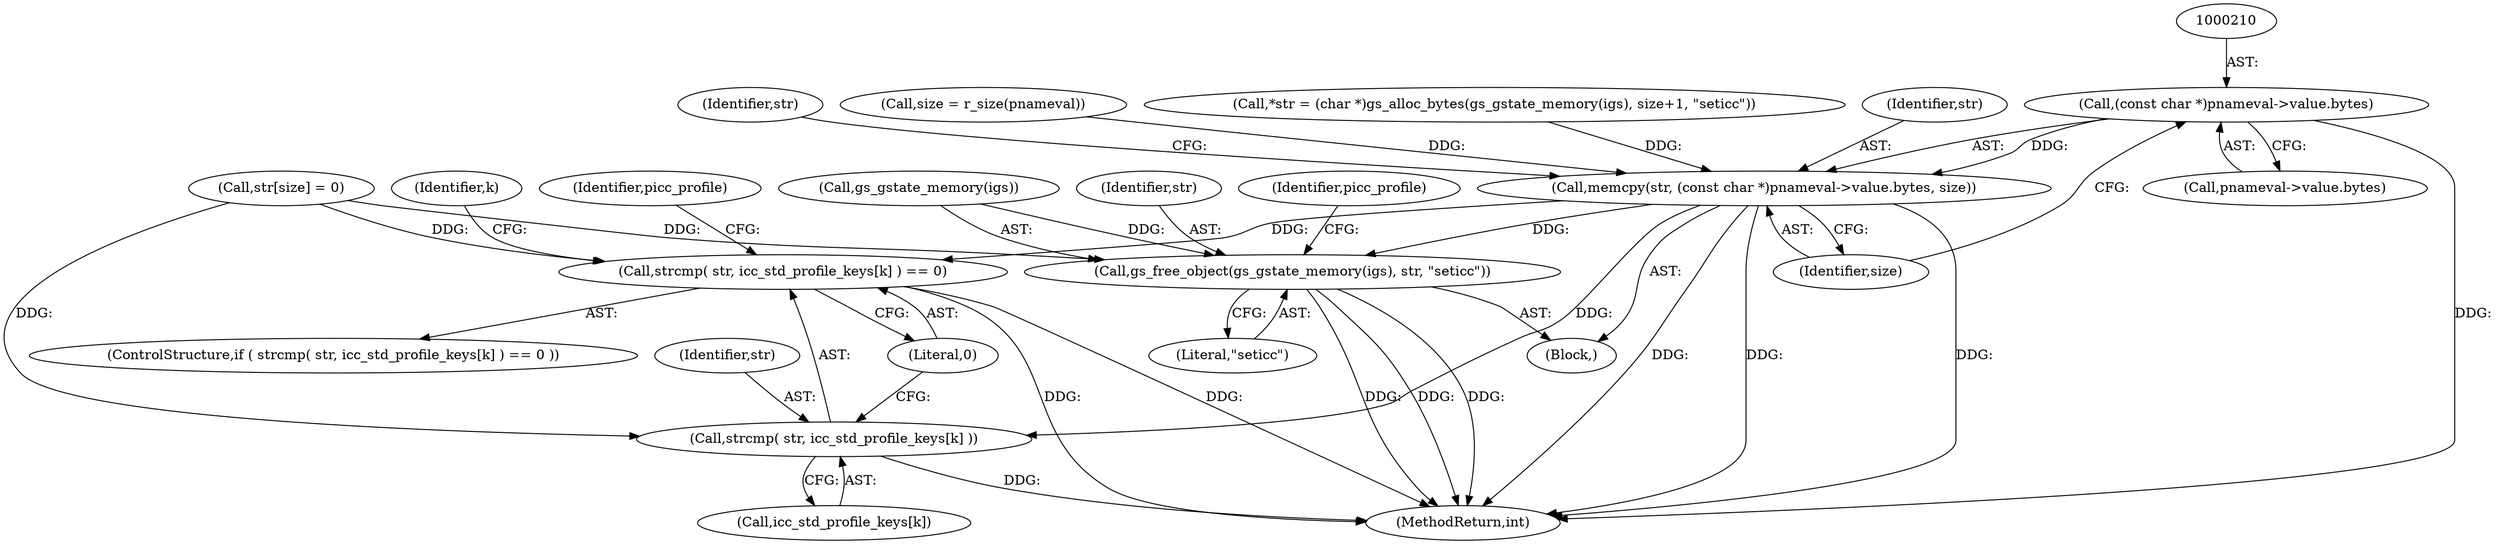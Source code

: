 digraph "0_ghostscript_67d760ab775dae4efe803b5944b0439aa3c0b04a@pointer" {
"1000209" [label="(Call,(const char *)pnameval->value.bytes)"];
"1000207" [label="(Call,memcpy(str, (const char *)pnameval->value.bytes, size))"];
"1000233" [label="(Call,strcmp( str, icc_std_profile_keys[k] ) == 0)"];
"1000234" [label="(Call,strcmp( str, icc_std_profile_keys[k] ))"];
"1000254" [label="(Call,gs_free_object(gs_gstate_memory(igs), str, \"seticc\"))"];
"1000217" [label="(Call,str[size] = 0)"];
"1000219" [label="(Identifier,str)"];
"1000589" [label="(MethodReturn,int)"];
"1000191" [label="(Call,size = r_size(pnameval))"];
"1000257" [label="(Identifier,str)"];
"1000232" [label="(ControlStructure,if ( strcmp( str, icc_std_profile_keys[k] ) == 0 ))"];
"1000189" [label="(Block,)"];
"1000211" [label="(Call,pnameval->value.bytes)"];
"1000216" [label="(Identifier,size)"];
"1000209" [label="(Call,(const char *)pnameval->value.bytes)"];
"1000236" [label="(Call,icc_std_profile_keys[k])"];
"1000242" [label="(Identifier,picc_profile)"];
"1000254" [label="(Call,gs_free_object(gs_gstate_memory(igs), str, \"seticc\"))"];
"1000196" [label="(Call,*str = (char *)gs_alloc_bytes(gs_gstate_memory(igs), size+1, \"seticc\"))"];
"1000239" [label="(Literal,0)"];
"1000230" [label="(Identifier,k)"];
"1000258" [label="(Literal,\"seticc\")"];
"1000233" [label="(Call,strcmp( str, icc_std_profile_keys[k] ) == 0)"];
"1000208" [label="(Identifier,str)"];
"1000207" [label="(Call,memcpy(str, (const char *)pnameval->value.bytes, size))"];
"1000235" [label="(Identifier,str)"];
"1000293" [label="(Identifier,picc_profile)"];
"1000234" [label="(Call,strcmp( str, icc_std_profile_keys[k] ))"];
"1000255" [label="(Call,gs_gstate_memory(igs))"];
"1000209" -> "1000207"  [label="AST: "];
"1000209" -> "1000211"  [label="CFG: "];
"1000210" -> "1000209"  [label="AST: "];
"1000211" -> "1000209"  [label="AST: "];
"1000216" -> "1000209"  [label="CFG: "];
"1000209" -> "1000589"  [label="DDG: "];
"1000209" -> "1000207"  [label="DDG: "];
"1000207" -> "1000189"  [label="AST: "];
"1000207" -> "1000216"  [label="CFG: "];
"1000208" -> "1000207"  [label="AST: "];
"1000216" -> "1000207"  [label="AST: "];
"1000219" -> "1000207"  [label="CFG: "];
"1000207" -> "1000589"  [label="DDG: "];
"1000207" -> "1000589"  [label="DDG: "];
"1000207" -> "1000589"  [label="DDG: "];
"1000196" -> "1000207"  [label="DDG: "];
"1000191" -> "1000207"  [label="DDG: "];
"1000207" -> "1000233"  [label="DDG: "];
"1000207" -> "1000234"  [label="DDG: "];
"1000207" -> "1000254"  [label="DDG: "];
"1000233" -> "1000232"  [label="AST: "];
"1000233" -> "1000239"  [label="CFG: "];
"1000234" -> "1000233"  [label="AST: "];
"1000239" -> "1000233"  [label="AST: "];
"1000242" -> "1000233"  [label="CFG: "];
"1000230" -> "1000233"  [label="CFG: "];
"1000233" -> "1000589"  [label="DDG: "];
"1000233" -> "1000589"  [label="DDG: "];
"1000217" -> "1000233"  [label="DDG: "];
"1000234" -> "1000236"  [label="CFG: "];
"1000235" -> "1000234"  [label="AST: "];
"1000236" -> "1000234"  [label="AST: "];
"1000239" -> "1000234"  [label="CFG: "];
"1000234" -> "1000589"  [label="DDG: "];
"1000217" -> "1000234"  [label="DDG: "];
"1000254" -> "1000189"  [label="AST: "];
"1000254" -> "1000258"  [label="CFG: "];
"1000255" -> "1000254"  [label="AST: "];
"1000257" -> "1000254"  [label="AST: "];
"1000258" -> "1000254"  [label="AST: "];
"1000293" -> "1000254"  [label="CFG: "];
"1000254" -> "1000589"  [label="DDG: "];
"1000254" -> "1000589"  [label="DDG: "];
"1000254" -> "1000589"  [label="DDG: "];
"1000255" -> "1000254"  [label="DDG: "];
"1000217" -> "1000254"  [label="DDG: "];
}
